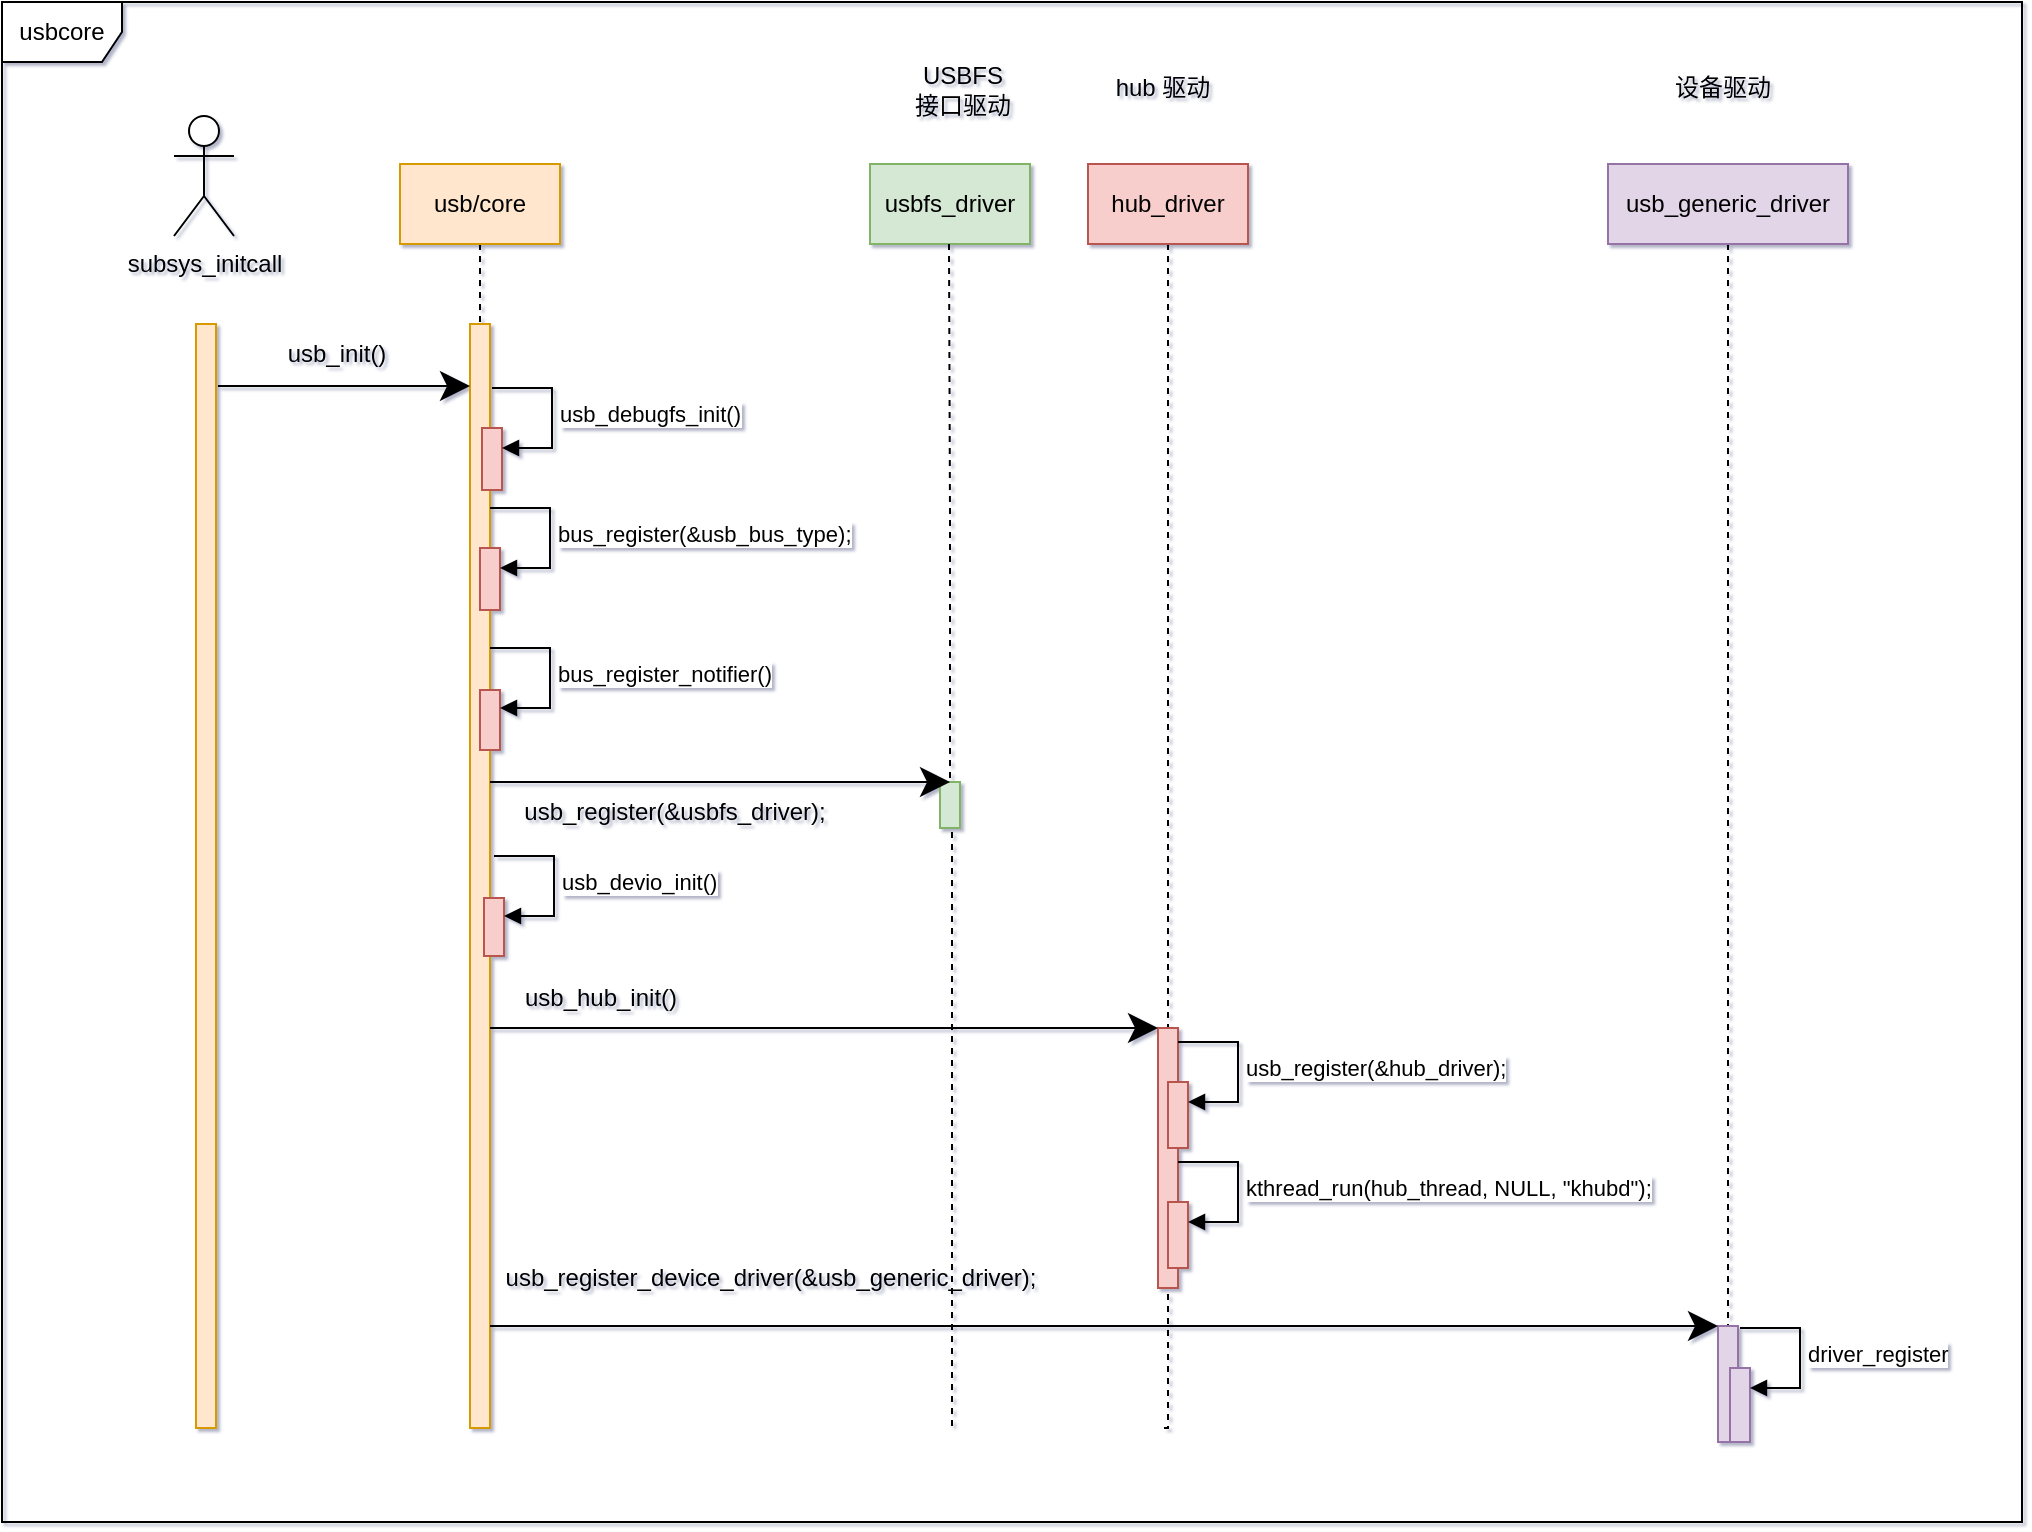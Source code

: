 <mxfile version="21.8.2" type="github">
  <diagram name="USBCore" id="3T-yHPeF6XV3hYMny7rR">
    <mxGraphModel dx="1420" dy="770" grid="0" gridSize="10" guides="1" tooltips="1" connect="1" arrows="1" fold="1" page="1" pageScale="1" pageWidth="1169" pageHeight="827" math="0" shadow="1">
      <root>
        <mxCell id="0" />
        <mxCell id="1" parent="0" />
        <mxCell id="qCejchfYv6QgmL-s5eRY-61" value="" style="group" vertex="1" connectable="0" parent="1">
          <mxGeometry x="166" y="97" width="837" height="663" as="geometry" />
        </mxCell>
        <mxCell id="qCejchfYv6QgmL-s5eRY-51" style="edgeStyle=orthogonalEdgeStyle;rounded=0;orthogonalLoop=1;jettySize=auto;html=1;exitX=0.5;exitY=1;exitDx=0;exitDy=0;dashed=1;endArrow=none;endFill=0;" edge="1" parent="qCejchfYv6QgmL-s5eRY-61" source="qCejchfYv6QgmL-s5eRY-1">
          <mxGeometry relative="1" as="geometry">
            <mxPoint x="153" y="103" as="targetPoint" />
            <mxPoint x="153" y="73" as="sourcePoint" />
          </mxGeometry>
        </mxCell>
        <mxCell id="qCejchfYv6QgmL-s5eRY-1" value="usb/core" style="rounded=0;whiteSpace=wrap;html=1;fillColor=#ffe6cc;strokeColor=#d79b00;" vertex="1" parent="qCejchfYv6QgmL-s5eRY-61">
          <mxGeometry x="113" y="24" width="80" height="40" as="geometry" />
        </mxCell>
        <mxCell id="qCejchfYv6QgmL-s5eRY-2" value="subsys_initcall" style="shape=umlActor;verticalLabelPosition=bottom;verticalAlign=top;html=1;" vertex="1" parent="qCejchfYv6QgmL-s5eRY-61">
          <mxGeometry width="30" height="60" as="geometry" />
        </mxCell>
        <mxCell id="qCejchfYv6QgmL-s5eRY-3" value="" style="html=1;points=[[0,0,0,0,5],[0,1,0,0,-5],[1,0,0,0,5],[1,1,0,0,-5]];perimeter=orthogonalPerimeter;outlineConnect=0;targetShapes=umlLifeline;portConstraint=eastwest;newEdgeStyle={&quot;curved&quot;:0,&quot;rounded&quot;:0};fillColor=#ffe6cc;strokeColor=#d79b00;" vertex="1" parent="qCejchfYv6QgmL-s5eRY-61">
          <mxGeometry x="11" y="104" width="10" height="552" as="geometry" />
        </mxCell>
        <mxCell id="qCejchfYv6QgmL-s5eRY-10" value="" style="html=1;points=[[0,0,0,0,5],[0,1,0,0,-5],[1,0,0,0,5],[1,1,0,0,-5]];perimeter=orthogonalPerimeter;outlineConnect=0;targetShapes=umlLifeline;portConstraint=eastwest;newEdgeStyle={&quot;curved&quot;:0,&quot;rounded&quot;:0};fillColor=#ffe6cc;strokeColor=#d79b00;" vertex="1" parent="qCejchfYv6QgmL-s5eRY-61">
          <mxGeometry x="148" y="104" width="10" height="552" as="geometry" />
        </mxCell>
        <mxCell id="qCejchfYv6QgmL-s5eRY-13" value="" style="endArrow=classic;endFill=1;endSize=12;html=1;rounded=0;" edge="1" parent="qCejchfYv6QgmL-s5eRY-61" target="qCejchfYv6QgmL-s5eRY-10">
          <mxGeometry width="160" relative="1" as="geometry">
            <mxPoint x="22" y="135" as="sourcePoint" />
            <mxPoint x="182" y="135" as="targetPoint" />
          </mxGeometry>
        </mxCell>
        <mxCell id="qCejchfYv6QgmL-s5eRY-14" value="usb_init()" style="text;html=1;align=center;verticalAlign=middle;resizable=0;points=[];autosize=1;strokeColor=none;fillColor=none;" vertex="1" parent="qCejchfYv6QgmL-s5eRY-61">
          <mxGeometry x="46" y="104" width="70" height="30" as="geometry" />
        </mxCell>
        <mxCell id="qCejchfYv6QgmL-s5eRY-16" value="" style="html=1;points=[[0,0,0,0,5],[0,1,0,0,-5],[1,0,0,0,5],[1,1,0,0,-5]];perimeter=orthogonalPerimeter;outlineConnect=0;targetShapes=umlLifeline;portConstraint=eastwest;newEdgeStyle={&quot;curved&quot;:0,&quot;rounded&quot;:0};fillColor=#f8cecc;strokeColor=#b85450;" vertex="1" parent="qCejchfYv6QgmL-s5eRY-61">
          <mxGeometry x="154" y="156" width="10" height="31" as="geometry" />
        </mxCell>
        <mxCell id="qCejchfYv6QgmL-s5eRY-17" value="usb_debugfs_init()" style="html=1;align=left;spacingLeft=2;endArrow=block;rounded=0;edgeStyle=orthogonalEdgeStyle;curved=0;rounded=0;" edge="1" target="qCejchfYv6QgmL-s5eRY-16" parent="qCejchfYv6QgmL-s5eRY-61">
          <mxGeometry relative="1" as="geometry">
            <mxPoint x="159" y="136" as="sourcePoint" />
            <Array as="points">
              <mxPoint x="189" y="166" />
            </Array>
          </mxGeometry>
        </mxCell>
        <mxCell id="qCejchfYv6QgmL-s5eRY-18" value="" style="html=1;points=[[0,0,0,0,5],[0,1,0,0,-5],[1,0,0,0,5],[1,1,0,0,-5]];perimeter=orthogonalPerimeter;outlineConnect=0;targetShapes=umlLifeline;portConstraint=eastwest;newEdgeStyle={&quot;curved&quot;:0,&quot;rounded&quot;:0};fillColor=#f8cecc;strokeColor=#b85450;" vertex="1" parent="qCejchfYv6QgmL-s5eRY-61">
          <mxGeometry x="153" y="216" width="10" height="31" as="geometry" />
        </mxCell>
        <mxCell id="qCejchfYv6QgmL-s5eRY-19" value="bus_register(&amp;amp;usb_bus_type);" style="html=1;align=left;spacingLeft=2;endArrow=block;rounded=0;edgeStyle=orthogonalEdgeStyle;curved=0;rounded=0;" edge="1" target="qCejchfYv6QgmL-s5eRY-18" parent="qCejchfYv6QgmL-s5eRY-61">
          <mxGeometry relative="1" as="geometry">
            <mxPoint x="158" y="196" as="sourcePoint" />
            <Array as="points">
              <mxPoint x="188" y="226" />
            </Array>
          </mxGeometry>
        </mxCell>
        <mxCell id="qCejchfYv6QgmL-s5eRY-20" value="" style="html=1;points=[[0,0,0,0,5],[0,1,0,0,-5],[1,0,0,0,5],[1,1,0,0,-5]];perimeter=orthogonalPerimeter;outlineConnect=0;targetShapes=umlLifeline;portConstraint=eastwest;newEdgeStyle={&quot;curved&quot;:0,&quot;rounded&quot;:0};fillColor=#f8cecc;strokeColor=#b85450;" vertex="1" parent="qCejchfYv6QgmL-s5eRY-61">
          <mxGeometry x="153" y="287" width="10" height="30" as="geometry" />
        </mxCell>
        <mxCell id="qCejchfYv6QgmL-s5eRY-21" value="bus_register_notifier()" style="html=1;align=left;spacingLeft=2;endArrow=block;rounded=0;edgeStyle=orthogonalEdgeStyle;curved=0;rounded=0;" edge="1" parent="qCejchfYv6QgmL-s5eRY-61">
          <mxGeometry relative="1" as="geometry">
            <mxPoint x="158" y="266" as="sourcePoint" />
            <Array as="points">
              <mxPoint x="188" y="296" />
            </Array>
            <mxPoint x="163" y="296" as="targetPoint" />
          </mxGeometry>
        </mxCell>
        <mxCell id="qCejchfYv6QgmL-s5eRY-25" value="" style="html=1;points=[[0,0,0,0,5],[0,1,0,0,-5],[1,0,0,0,5],[1,1,0,0,-5]];perimeter=orthogonalPerimeter;outlineConnect=0;targetShapes=umlLifeline;portConstraint=eastwest;newEdgeStyle={&quot;curved&quot;:0,&quot;rounded&quot;:0};fillColor=#f8cecc;strokeColor=#b85450;" vertex="1" parent="qCejchfYv6QgmL-s5eRY-61">
          <mxGeometry x="155" y="391" width="10" height="29" as="geometry" />
        </mxCell>
        <mxCell id="qCejchfYv6QgmL-s5eRY-26" value="usb_devio_init()" style="html=1;align=left;spacingLeft=2;endArrow=block;rounded=0;edgeStyle=orthogonalEdgeStyle;curved=0;rounded=0;" edge="1" parent="qCejchfYv6QgmL-s5eRY-61">
          <mxGeometry relative="1" as="geometry">
            <mxPoint x="160" y="370" as="sourcePoint" />
            <Array as="points">
              <mxPoint x="190" y="400" />
            </Array>
            <mxPoint x="165" y="400" as="targetPoint" />
          </mxGeometry>
        </mxCell>
        <mxCell id="qCejchfYv6QgmL-s5eRY-52" style="edgeStyle=orthogonalEdgeStyle;rounded=0;orthogonalLoop=1;jettySize=auto;html=1;exitX=0.5;exitY=1;exitDx=0;exitDy=0;endArrow=none;endFill=0;dashed=1;" edge="1" parent="qCejchfYv6QgmL-s5eRY-61" source="qCejchfYv6QgmL-s5eRY-31">
          <mxGeometry relative="1" as="geometry">
            <mxPoint x="497" y="474" as="targetPoint" />
          </mxGeometry>
        </mxCell>
        <mxCell id="qCejchfYv6QgmL-s5eRY-31" value="hub_driver" style="rounded=0;whiteSpace=wrap;html=1;fillColor=#f8cecc;strokeColor=#b85450;" vertex="1" parent="qCejchfYv6QgmL-s5eRY-61">
          <mxGeometry x="457" y="24" width="80" height="40" as="geometry" />
        </mxCell>
        <mxCell id="qCejchfYv6QgmL-s5eRY-32" value="" style="html=1;points=[[0,0,0,0,5],[0,1,0,0,-5],[1,0,0,0,5],[1,1,0,0,-5]];perimeter=orthogonalPerimeter;outlineConnect=0;targetShapes=umlLifeline;portConstraint=eastwest;newEdgeStyle={&quot;curved&quot;:0,&quot;rounded&quot;:0};fillColor=#f8cecc;strokeColor=#b85450;" vertex="1" parent="qCejchfYv6QgmL-s5eRY-61">
          <mxGeometry x="492" y="456" width="10" height="130" as="geometry" />
        </mxCell>
        <mxCell id="qCejchfYv6QgmL-s5eRY-33" value="" style="endArrow=classic;endFill=1;endSize=12;html=1;rounded=0;" edge="1" parent="qCejchfYv6QgmL-s5eRY-61" target="qCejchfYv6QgmL-s5eRY-32">
          <mxGeometry width="160" relative="1" as="geometry">
            <mxPoint x="158" y="456" as="sourcePoint" />
            <mxPoint x="458" y="476" as="targetPoint" />
          </mxGeometry>
        </mxCell>
        <mxCell id="qCejchfYv6QgmL-s5eRY-36" value="" style="html=1;points=[[0,0,0,0,5],[0,1,0,0,-5],[1,0,0,0,5],[1,1,0,0,-5]];perimeter=orthogonalPerimeter;outlineConnect=0;targetShapes=umlLifeline;portConstraint=eastwest;newEdgeStyle={&quot;curved&quot;:0,&quot;rounded&quot;:0};fillColor=#f8cecc;strokeColor=#b85450;" vertex="1" parent="qCejchfYv6QgmL-s5eRY-61">
          <mxGeometry x="497" y="483" width="10" height="33" as="geometry" />
        </mxCell>
        <mxCell id="qCejchfYv6QgmL-s5eRY-37" value="usb_register(&amp;amp;hub_driver);" style="html=1;align=left;spacingLeft=2;endArrow=block;rounded=0;edgeStyle=orthogonalEdgeStyle;curved=0;rounded=0;" edge="1" parent="qCejchfYv6QgmL-s5eRY-61" target="qCejchfYv6QgmL-s5eRY-36">
          <mxGeometry relative="1" as="geometry">
            <mxPoint x="502" y="463" as="sourcePoint" />
            <Array as="points">
              <mxPoint x="532" y="493" />
            </Array>
          </mxGeometry>
        </mxCell>
        <mxCell id="qCejchfYv6QgmL-s5eRY-38" value="" style="html=1;points=[[0,0,0,0,5],[0,1,0,0,-5],[1,0,0,0,5],[1,1,0,0,-5]];perimeter=orthogonalPerimeter;outlineConnect=0;targetShapes=umlLifeline;portConstraint=eastwest;newEdgeStyle={&quot;curved&quot;:0,&quot;rounded&quot;:0};fillColor=#f8cecc;strokeColor=#b85450;" vertex="1" parent="qCejchfYv6QgmL-s5eRY-61">
          <mxGeometry x="497" y="543" width="10" height="33" as="geometry" />
        </mxCell>
        <mxCell id="qCejchfYv6QgmL-s5eRY-39" value="kthread_run(hub_thread, NULL, &quot;khubd&quot;);" style="html=1;align=left;spacingLeft=2;endArrow=block;rounded=0;edgeStyle=orthogonalEdgeStyle;curved=0;rounded=0;" edge="1" parent="qCejchfYv6QgmL-s5eRY-61" target="qCejchfYv6QgmL-s5eRY-38">
          <mxGeometry relative="1" as="geometry">
            <mxPoint x="502" y="523" as="sourcePoint" />
            <Array as="points">
              <mxPoint x="532" y="553" />
            </Array>
          </mxGeometry>
        </mxCell>
        <mxCell id="qCejchfYv6QgmL-s5eRY-53" style="edgeStyle=orthogonalEdgeStyle;rounded=0;orthogonalLoop=1;jettySize=auto;html=1;endArrow=none;endFill=0;dashed=1;" edge="1" parent="qCejchfYv6QgmL-s5eRY-61" source="qCejchfYv6QgmL-s5eRY-40">
          <mxGeometry relative="1" as="geometry">
            <mxPoint x="777" y="644" as="targetPoint" />
          </mxGeometry>
        </mxCell>
        <mxCell id="qCejchfYv6QgmL-s5eRY-40" value="usb_generic_driver" style="rounded=0;whiteSpace=wrap;html=1;fillColor=#e1d5e7;strokeColor=#9673a6;" vertex="1" parent="qCejchfYv6QgmL-s5eRY-61">
          <mxGeometry x="717" y="24" width="120" height="40" as="geometry" />
        </mxCell>
        <mxCell id="qCejchfYv6QgmL-s5eRY-41" value="" style="html=1;points=[[0,0,0,0,5],[0,1,0,0,-5],[1,0,0,0,5],[1,1,0,0,-5]];perimeter=orthogonalPerimeter;outlineConnect=0;targetShapes=umlLifeline;portConstraint=eastwest;newEdgeStyle={&quot;curved&quot;:0,&quot;rounded&quot;:0};fillColor=#e1d5e7;strokeColor=#9673a6;" vertex="1" parent="qCejchfYv6QgmL-s5eRY-61">
          <mxGeometry x="772" y="605" width="10" height="58" as="geometry" />
        </mxCell>
        <mxCell id="qCejchfYv6QgmL-s5eRY-42" value="" style="endArrow=classic;endFill=1;endSize=12;html=1;rounded=0;" edge="1" parent="qCejchfYv6QgmL-s5eRY-61" target="qCejchfYv6QgmL-s5eRY-41">
          <mxGeometry width="160" relative="1" as="geometry">
            <mxPoint x="158" y="605" as="sourcePoint" />
            <mxPoint x="502" y="626" as="targetPoint" />
          </mxGeometry>
        </mxCell>
        <mxCell id="qCejchfYv6QgmL-s5eRY-44" value="usb_hub_init()" style="text;html=1;align=center;verticalAlign=middle;resizable=0;points=[];autosize=1;strokeColor=none;fillColor=none;" vertex="1" parent="qCejchfYv6QgmL-s5eRY-61">
          <mxGeometry x="163" y="426" width="100" height="30" as="geometry" />
        </mxCell>
        <mxCell id="qCejchfYv6QgmL-s5eRY-45" value="usb_register_device_driver(&amp;amp;usb_generic_driver);" style="text;html=1;align=center;verticalAlign=middle;resizable=0;points=[];autosize=1;strokeColor=none;fillColor=none;" vertex="1" parent="qCejchfYv6QgmL-s5eRY-61">
          <mxGeometry x="153" y="566" width="290" height="30" as="geometry" />
        </mxCell>
        <mxCell id="qCejchfYv6QgmL-s5eRY-48" value="" style="html=1;points=[[0,0,0,0,5],[0,1,0,0,-5],[1,0,0,0,5],[1,1,0,0,-5]];perimeter=orthogonalPerimeter;outlineConnect=0;targetShapes=umlLifeline;portConstraint=eastwest;newEdgeStyle={&quot;curved&quot;:0,&quot;rounded&quot;:0};fillColor=#e1d5e7;strokeColor=#9673a6;" vertex="1" parent="qCejchfYv6QgmL-s5eRY-61">
          <mxGeometry x="778" y="626" width="10" height="37" as="geometry" />
        </mxCell>
        <mxCell id="qCejchfYv6QgmL-s5eRY-49" value="driver_register" style="html=1;align=left;spacingLeft=2;endArrow=block;rounded=0;edgeStyle=orthogonalEdgeStyle;curved=0;rounded=0;" edge="1" target="qCejchfYv6QgmL-s5eRY-48" parent="qCejchfYv6QgmL-s5eRY-61">
          <mxGeometry relative="1" as="geometry">
            <mxPoint x="783" y="606" as="sourcePoint" />
            <Array as="points">
              <mxPoint x="813" y="636" />
            </Array>
          </mxGeometry>
        </mxCell>
        <mxCell id="qCejchfYv6QgmL-s5eRY-54" style="edgeStyle=orthogonalEdgeStyle;rounded=0;orthogonalLoop=1;jettySize=auto;html=1;endArrow=none;endFill=0;dashed=1;" edge="1" parent="qCejchfYv6QgmL-s5eRY-61">
          <mxGeometry relative="1" as="geometry">
            <mxPoint x="494" y="656" as="targetPoint" />
            <mxPoint x="497" y="589" as="sourcePoint" />
            <Array as="points">
              <mxPoint x="497" y="656" />
              <mxPoint x="497" y="656" />
            </Array>
          </mxGeometry>
        </mxCell>
        <mxCell id="qCejchfYv6QgmL-s5eRY-55" value="usbfs_driver" style="rounded=0;whiteSpace=wrap;html=1;fillColor=#d5e8d4;strokeColor=#82b366;" vertex="1" parent="qCejchfYv6QgmL-s5eRY-61">
          <mxGeometry x="348" y="24" width="80" height="40" as="geometry" />
        </mxCell>
        <mxCell id="qCejchfYv6QgmL-s5eRY-56" style="edgeStyle=orthogonalEdgeStyle;rounded=0;orthogonalLoop=1;jettySize=auto;html=1;exitX=0.5;exitY=1;exitDx=0;exitDy=0;endArrow=none;endFill=0;dashed=1;" edge="1" parent="qCejchfYv6QgmL-s5eRY-61">
          <mxGeometry relative="1" as="geometry">
            <mxPoint x="388" y="334" as="targetPoint" />
            <mxPoint x="387.5" y="64" as="sourcePoint" />
          </mxGeometry>
        </mxCell>
        <mxCell id="qCejchfYv6QgmL-s5eRY-57" value="" style="html=1;points=[[0,0,0,0,5],[0,1,0,0,-5],[1,0,0,0,5],[1,1,0,0,-5]];perimeter=orthogonalPerimeter;outlineConnect=0;targetShapes=umlLifeline;portConstraint=eastwest;newEdgeStyle={&quot;curved&quot;:0,&quot;rounded&quot;:0};fillColor=#d5e8d4;strokeColor=#82b366;" vertex="1" parent="qCejchfYv6QgmL-s5eRY-61">
          <mxGeometry x="383" y="333" width="10" height="23" as="geometry" />
        </mxCell>
        <mxCell id="qCejchfYv6QgmL-s5eRY-58" value="usb_register(&amp;amp;usbfs_driver);" style="text;html=1;align=center;verticalAlign=middle;resizable=0;points=[];autosize=1;strokeColor=none;fillColor=none;" vertex="1" parent="qCejchfYv6QgmL-s5eRY-61">
          <mxGeometry x="165" y="333" width="170" height="30" as="geometry" />
        </mxCell>
        <mxCell id="qCejchfYv6QgmL-s5eRY-59" value="" style="endArrow=classic;endFill=1;endSize=12;html=1;rounded=0;" edge="1" parent="qCejchfYv6QgmL-s5eRY-61">
          <mxGeometry width="160" relative="1" as="geometry">
            <mxPoint x="158" y="333" as="sourcePoint" />
            <mxPoint x="388" y="333" as="targetPoint" />
          </mxGeometry>
        </mxCell>
        <mxCell id="qCejchfYv6QgmL-s5eRY-60" style="edgeStyle=orthogonalEdgeStyle;rounded=0;orthogonalLoop=1;jettySize=auto;html=1;endArrow=none;endFill=0;dashed=1;" edge="1" parent="qCejchfYv6QgmL-s5eRY-61">
          <mxGeometry relative="1" as="geometry">
            <mxPoint x="389" y="656" as="targetPoint" />
            <mxPoint x="389" y="358" as="sourcePoint" />
          </mxGeometry>
        </mxCell>
        <mxCell id="qCejchfYv6QgmL-s5eRY-62" value="usbcore" style="shape=umlFrame;whiteSpace=wrap;html=1;pointerEvents=0;" vertex="1" parent="1">
          <mxGeometry x="80" y="40" width="1010" height="760" as="geometry" />
        </mxCell>
        <mxCell id="qCejchfYv6QgmL-s5eRY-63" value="设备驱动" style="text;html=1;align=center;verticalAlign=middle;resizable=0;points=[];autosize=1;strokeColor=none;fillColor=none;" vertex="1" parent="1">
          <mxGeometry x="905" y="68" width="70" height="30" as="geometry" />
        </mxCell>
        <mxCell id="qCejchfYv6QgmL-s5eRY-64" value="hub 驱动" style="text;html=1;align=center;verticalAlign=middle;resizable=0;points=[];autosize=1;strokeColor=none;fillColor=none;" vertex="1" parent="1">
          <mxGeometry x="625" y="68" width="70" height="30" as="geometry" />
        </mxCell>
        <mxCell id="qCejchfYv6QgmL-s5eRY-65" value="USBFS&lt;br&gt;接口驱动" style="text;html=1;align=center;verticalAlign=middle;resizable=0;points=[];autosize=1;strokeColor=none;fillColor=none;" vertex="1" parent="1">
          <mxGeometry x="527" y="63" width="66" height="41" as="geometry" />
        </mxCell>
      </root>
    </mxGraphModel>
  </diagram>
</mxfile>
